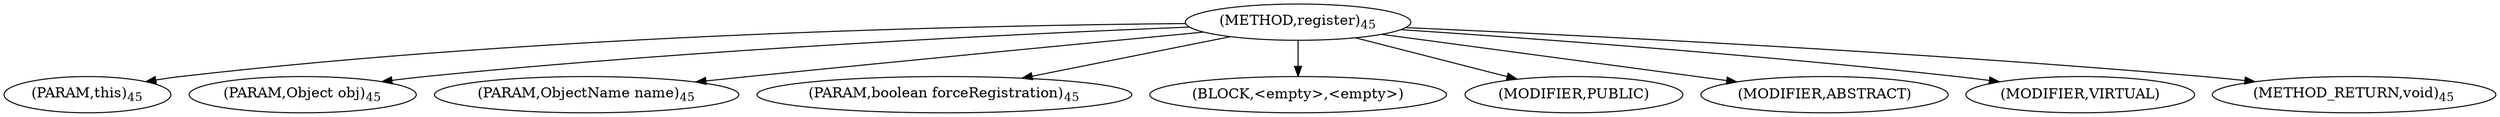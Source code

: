 digraph "register" {  
"19" [label = <(METHOD,register)<SUB>45</SUB>> ]
"20" [label = <(PARAM,this)<SUB>45</SUB>> ]
"21" [label = <(PARAM,Object obj)<SUB>45</SUB>> ]
"22" [label = <(PARAM,ObjectName name)<SUB>45</SUB>> ]
"23" [label = <(PARAM,boolean forceRegistration)<SUB>45</SUB>> ]
"24" [label = <(BLOCK,&lt;empty&gt;,&lt;empty&gt;)> ]
"25" [label = <(MODIFIER,PUBLIC)> ]
"26" [label = <(MODIFIER,ABSTRACT)> ]
"27" [label = <(MODIFIER,VIRTUAL)> ]
"28" [label = <(METHOD_RETURN,void)<SUB>45</SUB>> ]
  "19" -> "20" 
  "19" -> "21" 
  "19" -> "22" 
  "19" -> "23" 
  "19" -> "24" 
  "19" -> "25" 
  "19" -> "26" 
  "19" -> "27" 
  "19" -> "28" 
}
